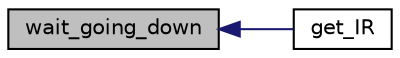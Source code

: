 digraph "wait_going_down"
{
  edge [fontname="Helvetica",fontsize="10",labelfontname="Helvetica",labelfontsize="10"];
  node [fontname="Helvetica",fontsize="10",shape=record];
  rankdir="LR";
  Node1 [label="wait_going_down",height=0.2,width=0.4,color="black", fillcolor="grey75", style="filled", fontcolor="black"];
  Node1 -> Node2 [dir="back",color="midnightblue",fontsize="10",style="solid",fontname="Helvetica"];
  Node2 [label="get_IR",height=0.2,width=0.4,color="black", fillcolor="white", style="filled",URL="$_i_r_8h.html#abf2f1e240944d4062d5195881de279f2"];
}
